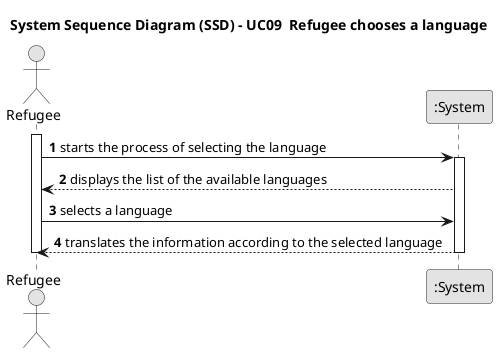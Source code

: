 @startuml
skinparam monochrome true
skinparam packageStyle rectangle
skinparam shadowing false

title System Sequence Diagram (SSD) - UC09  Refugee chooses a language



autonumber

actor Refugee as refugee
participant ":System" as system

activate refugee
    refugee -> system : starts the process of selecting the language
    activate system
        system --> refugee : displays the list of the available languages
    refugee -> system : selects a language
    system --> refugee : translates the information according to the selected language
    deactivate system
deactivate refugee


@enduml